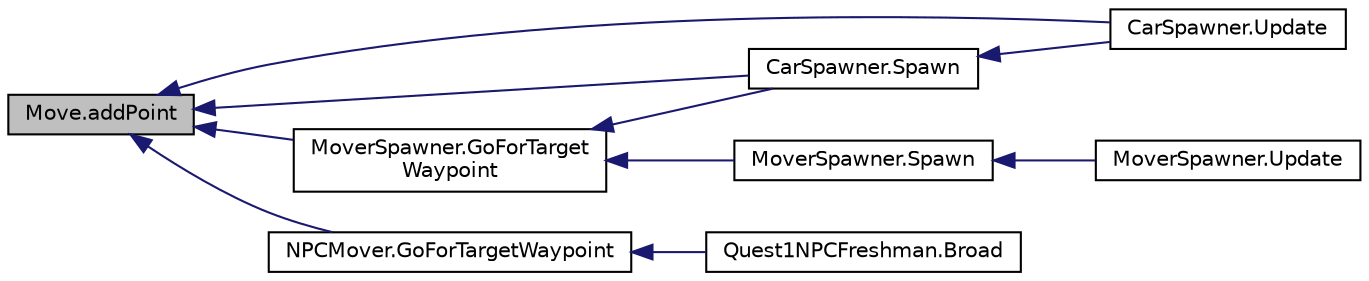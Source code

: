digraph "Move.addPoint"
{
  edge [fontname="Helvetica",fontsize="10",labelfontname="Helvetica",labelfontsize="10"];
  node [fontname="Helvetica",fontsize="10",shape=record];
  rankdir="LR";
  Node1 [label="Move.addPoint",height=0.2,width=0.4,color="black", fillcolor="grey75", style="filled", fontcolor="black"];
  Node1 -> Node2 [dir="back",color="midnightblue",fontsize="10",style="solid",fontname="Helvetica"];
  Node2 [label="CarSpawner.Update",height=0.2,width=0.4,color="black", fillcolor="white", style="filled",URL="$class_car_spawner.html#aa2d6b00099ae901aa80e7d1d75eb9a1a"];
  Node1 -> Node3 [dir="back",color="midnightblue",fontsize="10",style="solid",fontname="Helvetica"];
  Node3 [label="CarSpawner.Spawn",height=0.2,width=0.4,color="black", fillcolor="white", style="filled",URL="$class_car_spawner.html#a8a44b211ad61c4f59d68d3675bd53abe",tooltip="Spawns a random car and moves it to it&#39;s path, that can be either a parking path, or straight to it&#39;s..."];
  Node3 -> Node2 [dir="back",color="midnightblue",fontsize="10",style="solid",fontname="Helvetica"];
  Node1 -> Node4 [dir="back",color="midnightblue",fontsize="10",style="solid",fontname="Helvetica"];
  Node4 [label="MoverSpawner.GoForTarget\lWaypoint",height=0.2,width=0.4,color="black", fillcolor="white", style="filled",URL="$class_mover_spawner.html#a651016c174df602502e71ccccf18d606",tooltip="Set a path by backtracking waypoints and adds it to a move script "];
  Node4 -> Node3 [dir="back",color="midnightblue",fontsize="10",style="solid",fontname="Helvetica"];
  Node4 -> Node5 [dir="back",color="midnightblue",fontsize="10",style="solid",fontname="Helvetica"];
  Node5 [label="MoverSpawner.Spawn",height=0.2,width=0.4,color="black", fillcolor="white", style="filled",URL="$class_mover_spawner.html#aa8cfdf0adb046da8b09e8a243956e385",tooltip="Spawns a random mover object and moves it to it&#39;s target waypoint "];
  Node5 -> Node6 [dir="back",color="midnightblue",fontsize="10",style="solid",fontname="Helvetica"];
  Node6 [label="MoverSpawner.Update",height=0.2,width=0.4,color="black", fillcolor="white", style="filled",URL="$class_mover_spawner.html#a684eab35cf5f737cd2fa969994570b10"];
  Node1 -> Node7 [dir="back",color="midnightblue",fontsize="10",style="solid",fontname="Helvetica"];
  Node7 [label="NPCMover.GoForTargetWaypoint",height=0.2,width=0.4,color="black", fillcolor="white", style="filled",URL="$class_n_p_c_mover.html#a49e01056dfd3fda78baffae6fdfb9343",tooltip="Start walking the Move script to a target last waypoint, using it&#39;s previousw waypoints in order to b..."];
  Node7 -> Node8 [dir="back",color="midnightblue",fontsize="10",style="solid",fontname="Helvetica"];
  Node8 [label="Quest1NPCFreshman.Broad",height=0.2,width=0.4,color="black", fillcolor="white", style="filled",URL="$class_quest1_n_p_c_freshman.html#a44143e1c3241f7fbcce3747c53d445a4",tooltip="Called by a broadcaster like the dialog tree node. "];
}
